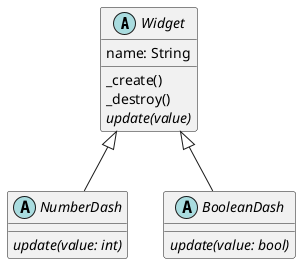 @startuml


Widget <|-- NumberDash
Widget <|-- BooleanDash

abstract class Widget{
    name: String
    _create()
    _destroy()
    {abstract} update(value)
}

abstract class NumberDash{
    {abstract} update(value: int)
}

abstract class BooleanDash{
    {abstract} update(value: bool)
}



@enduml
